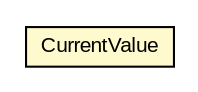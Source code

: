 #!/usr/local/bin/dot
#
# Class diagram 
# Generated by UMLGraph version R5_6-24-gf6e263 (http://www.umlgraph.org/)
#

digraph G {
	edge [fontname="arial",fontsize=10,labelfontname="arial",labelfontsize=10];
	node [fontname="arial",fontsize=10,shape=plaintext];
	nodesep=0.25;
	ranksep=0.5;
	// org.oasis_open.docs.wsrf.rp_2.ResourcePropertyChangeFailureType.CurrentValue
	c1010501 [label=<<table title="org.oasis_open.docs.wsrf.rp_2.ResourcePropertyChangeFailureType.CurrentValue" border="0" cellborder="1" cellspacing="0" cellpadding="2" port="p" bgcolor="lemonChiffon" href="./ResourcePropertyChangeFailureType.CurrentValue.html">
		<tr><td><table border="0" cellspacing="0" cellpadding="1">
<tr><td align="center" balign="center"> CurrentValue </td></tr>
		</table></td></tr>
		</table>>, URL="./ResourcePropertyChangeFailureType.CurrentValue.html", fontname="arial", fontcolor="black", fontsize=10.0];
}

